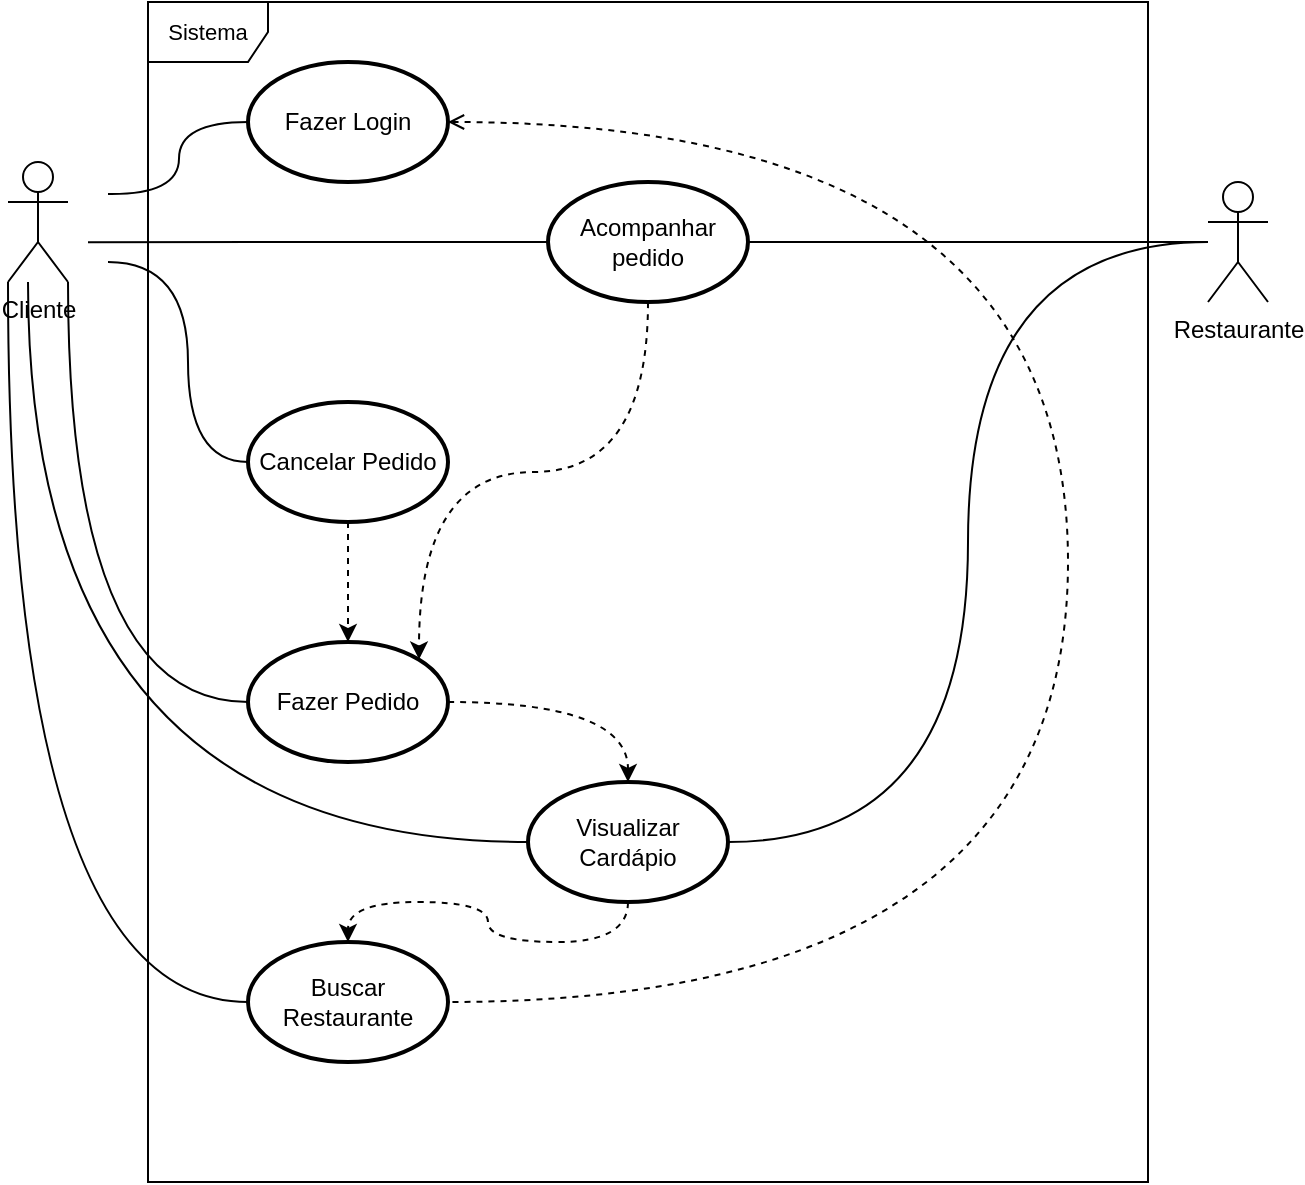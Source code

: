 <mxfile version="24.7.8" pages="2">
  <diagram name="Página-1" id="0_sa8bZa1m7TdgzrB1Im">
    <mxGraphModel dx="1050" dy="1738" grid="1" gridSize="10" guides="1" tooltips="1" connect="1" arrows="1" fold="1" page="1" pageScale="1" pageWidth="827" pageHeight="1169" math="0" shadow="0">
      <root>
        <mxCell id="0" />
        <mxCell id="1" parent="0" />
        <mxCell id="SnwS7Fh6BtuaRVd1c9n5-2" value="Cliente" style="shape=umlActor;verticalLabelPosition=bottom;verticalAlign=top;html=1;" parent="1" vertex="1">
          <mxGeometry x="80" y="60" width="30" height="60" as="geometry" />
        </mxCell>
        <mxCell id="SnwS7Fh6BtuaRVd1c9n5-3" value="Restaurante" style="shape=umlActor;verticalLabelPosition=bottom;verticalAlign=top;html=1;" parent="1" vertex="1">
          <mxGeometry x="680" y="70" width="30" height="60" as="geometry" />
        </mxCell>
        <mxCell id="SnwS7Fh6BtuaRVd1c9n5-9" value="Fazer Login" style="strokeWidth=2;html=1;shape=mxgraph.flowchart.start_1;whiteSpace=wrap;" parent="1" vertex="1">
          <mxGeometry x="200" y="10" width="100" height="60" as="geometry" />
        </mxCell>
        <mxCell id="SnwS7Fh6BtuaRVd1c9n5-15" style="edgeStyle=orthogonalEdgeStyle;rounded=0;orthogonalLoop=1;jettySize=auto;html=1;exitX=1;exitY=0.5;exitDx=0;exitDy=0;exitPerimeter=0;endArrow=none;endFill=0;" parent="1" source="SnwS7Fh6BtuaRVd1c9n5-10" target="SnwS7Fh6BtuaRVd1c9n5-3" edge="1">
          <mxGeometry relative="1" as="geometry" />
        </mxCell>
        <mxCell id="yMl6HhlhE6GvjKuFP51G-11" style="edgeStyle=orthogonalEdgeStyle;shape=connector;rounded=0;orthogonalLoop=1;jettySize=auto;html=1;exitX=0;exitY=0.5;exitDx=0;exitDy=0;exitPerimeter=0;strokeColor=default;align=center;verticalAlign=middle;fontFamily=Helvetica;fontSize=11;fontColor=default;labelBackgroundColor=default;endArrow=none;endFill=0;" parent="1" source="SnwS7Fh6BtuaRVd1c9n5-10" edge="1">
          <mxGeometry relative="1" as="geometry">
            <mxPoint x="120" y="100.167" as="targetPoint" />
          </mxGeometry>
        </mxCell>
        <mxCell id="SnwS7Fh6BtuaRVd1c9n5-10" value="Acompanhar pedido" style="strokeWidth=2;html=1;shape=mxgraph.flowchart.start_1;whiteSpace=wrap;" parent="1" vertex="1">
          <mxGeometry x="350" y="70" width="100" height="60" as="geometry" />
        </mxCell>
        <mxCell id="yMl6HhlhE6GvjKuFP51G-5" style="edgeStyle=orthogonalEdgeStyle;shape=connector;rounded=0;orthogonalLoop=1;jettySize=auto;html=1;exitX=1;exitY=0.5;exitDx=0;exitDy=0;exitPerimeter=0;strokeColor=default;align=center;verticalAlign=middle;fontFamily=Helvetica;fontSize=11;fontColor=default;labelBackgroundColor=default;endArrow=none;curved=1;endFill=0;" parent="1" source="SnwS7Fh6BtuaRVd1c9n5-11" edge="1">
          <mxGeometry relative="1" as="geometry">
            <mxPoint x="680" y="100" as="targetPoint" />
            <Array as="points">
              <mxPoint x="560" y="400" />
              <mxPoint x="560" y="100" />
            </Array>
          </mxGeometry>
        </mxCell>
        <mxCell id="SnwS7Fh6BtuaRVd1c9n5-11" value="Visualizar Cardápio" style="strokeWidth=2;html=1;shape=mxgraph.flowchart.start_1;whiteSpace=wrap;" parent="1" vertex="1">
          <mxGeometry x="340" y="370" width="100" height="60" as="geometry" />
        </mxCell>
        <mxCell id="SnwS7Fh6BtuaRVd1c9n5-12" value="Cancelar Pedido" style="strokeWidth=2;html=1;shape=mxgraph.flowchart.start_1;whiteSpace=wrap;" parent="1" vertex="1">
          <mxGeometry x="200" y="180" width="100" height="60" as="geometry" />
        </mxCell>
        <mxCell id="SnwS7Fh6BtuaRVd1c9n5-13" value="Fazer Pedido" style="strokeWidth=2;html=1;shape=mxgraph.flowchart.start_1;whiteSpace=wrap;" parent="1" vertex="1">
          <mxGeometry x="200" y="300" width="100" height="60" as="geometry" />
        </mxCell>
        <mxCell id="SnwS7Fh6BtuaRVd1c9n5-14" value="Buscar Restaurante" style="strokeWidth=2;html=1;shape=mxgraph.flowchart.start_1;whiteSpace=wrap;" parent="1" vertex="1">
          <mxGeometry x="200" y="450" width="100" height="60" as="geometry" />
        </mxCell>
        <mxCell id="yMl6HhlhE6GvjKuFP51G-1" style="edgeStyle=orthogonalEdgeStyle;shape=connector;rounded=0;orthogonalLoop=1;jettySize=auto;html=1;exitX=0;exitY=1;exitDx=0;exitDy=0;exitPerimeter=0;entryX=0;entryY=0.5;entryDx=0;entryDy=0;entryPerimeter=0;strokeColor=default;align=center;verticalAlign=middle;fontFamily=Helvetica;fontSize=11;fontColor=default;labelBackgroundColor=default;endArrow=none;curved=1;endFill=0;" parent="1" source="SnwS7Fh6BtuaRVd1c9n5-2" target="SnwS7Fh6BtuaRVd1c9n5-14" edge="1">
          <mxGeometry relative="1" as="geometry" />
        </mxCell>
        <mxCell id="yMl6HhlhE6GvjKuFP51G-2" style="edgeStyle=orthogonalEdgeStyle;shape=connector;rounded=0;orthogonalLoop=1;jettySize=auto;html=1;exitX=1;exitY=0.5;exitDx=0;exitDy=0;exitPerimeter=0;entryX=1;entryY=0.5;entryDx=0;entryDy=0;entryPerimeter=0;strokeColor=default;align=center;verticalAlign=middle;fontFamily=Helvetica;fontSize=11;fontColor=default;labelBackgroundColor=default;endArrow=none;curved=1;dashed=1;endFill=0;startArrow=open;startFill=0;" parent="1" source="SnwS7Fh6BtuaRVd1c9n5-9" target="SnwS7Fh6BtuaRVd1c9n5-14" edge="1">
          <mxGeometry relative="1" as="geometry">
            <Array as="points">
              <mxPoint x="610" y="40" />
              <mxPoint x="610" y="480" />
            </Array>
          </mxGeometry>
        </mxCell>
        <mxCell id="yMl6HhlhE6GvjKuFP51G-3" style="edgeStyle=orthogonalEdgeStyle;rounded=0;orthogonalLoop=1;jettySize=auto;html=1;entryX=0;entryY=0.5;entryDx=0;entryDy=0;entryPerimeter=0;strokeColor=default;align=center;verticalAlign=middle;fontFamily=Helvetica;fontSize=11;fontColor=default;labelBackgroundColor=default;endArrow=none;curved=1;endFill=0;" parent="1" source="SnwS7Fh6BtuaRVd1c9n5-2" target="SnwS7Fh6BtuaRVd1c9n5-11" edge="1">
          <mxGeometry relative="1" as="geometry">
            <Array as="points">
              <mxPoint x="90" y="400" />
            </Array>
          </mxGeometry>
        </mxCell>
        <mxCell id="yMl6HhlhE6GvjKuFP51G-4" style="edgeStyle=orthogonalEdgeStyle;shape=connector;rounded=0;orthogonalLoop=1;jettySize=auto;html=1;exitX=1;exitY=1;exitDx=0;exitDy=0;exitPerimeter=0;entryX=0;entryY=0.5;entryDx=0;entryDy=0;entryPerimeter=0;strokeColor=default;align=center;verticalAlign=middle;fontFamily=Helvetica;fontSize=11;fontColor=default;labelBackgroundColor=default;endArrow=none;curved=1;endFill=0;" parent="1" source="SnwS7Fh6BtuaRVd1c9n5-2" target="SnwS7Fh6BtuaRVd1c9n5-13" edge="1">
          <mxGeometry relative="1" as="geometry" />
        </mxCell>
        <mxCell id="yMl6HhlhE6GvjKuFP51G-6" style="edgeStyle=orthogonalEdgeStyle;shape=connector;rounded=0;orthogonalLoop=1;jettySize=auto;html=1;exitX=0.5;exitY=1;exitDx=0;exitDy=0;exitPerimeter=0;entryX=0.5;entryY=0;entryDx=0;entryDy=0;entryPerimeter=0;strokeColor=default;align=center;verticalAlign=middle;fontFamily=Helvetica;fontSize=11;fontColor=default;labelBackgroundColor=default;endArrow=classic;dashed=1;" parent="1" source="SnwS7Fh6BtuaRVd1c9n5-12" target="SnwS7Fh6BtuaRVd1c9n5-13" edge="1">
          <mxGeometry relative="1" as="geometry" />
        </mxCell>
        <mxCell id="yMl6HhlhE6GvjKuFP51G-7" style="edgeStyle=orthogonalEdgeStyle;shape=connector;rounded=0;orthogonalLoop=1;jettySize=auto;html=1;entryX=0;entryY=0.5;entryDx=0;entryDy=0;entryPerimeter=0;strokeColor=default;align=center;verticalAlign=middle;fontFamily=Helvetica;fontSize=11;fontColor=default;labelBackgroundColor=default;endArrow=none;curved=1;endFill=0;" parent="1" target="SnwS7Fh6BtuaRVd1c9n5-9" edge="1">
          <mxGeometry relative="1" as="geometry">
            <mxPoint x="130" y="76" as="sourcePoint" />
          </mxGeometry>
        </mxCell>
        <mxCell id="yMl6HhlhE6GvjKuFP51G-8" style="edgeStyle=orthogonalEdgeStyle;shape=connector;rounded=0;orthogonalLoop=1;jettySize=auto;html=1;exitX=0;exitY=0.5;exitDx=0;exitDy=0;exitPerimeter=0;strokeColor=default;align=center;verticalAlign=middle;fontFamily=Helvetica;fontSize=11;fontColor=default;labelBackgroundColor=default;endArrow=none;elbow=vertical;curved=1;endFill=0;" parent="1" source="SnwS7Fh6BtuaRVd1c9n5-12" edge="1">
          <mxGeometry relative="1" as="geometry">
            <mxPoint x="130" y="110" as="targetPoint" />
            <Array as="points">
              <mxPoint x="170" y="210" />
              <mxPoint x="170" y="110" />
            </Array>
          </mxGeometry>
        </mxCell>
        <mxCell id="yMl6HhlhE6GvjKuFP51G-9" style="edgeStyle=orthogonalEdgeStyle;shape=connector;rounded=0;orthogonalLoop=1;jettySize=auto;html=1;exitX=1;exitY=0.5;exitDx=0;exitDy=0;exitPerimeter=0;entryX=0.5;entryY=0;entryDx=0;entryDy=0;entryPerimeter=0;strokeColor=default;align=center;verticalAlign=middle;fontFamily=Helvetica;fontSize=11;fontColor=default;labelBackgroundColor=default;endArrow=classic;curved=1;dashed=1;" parent="1" source="SnwS7Fh6BtuaRVd1c9n5-13" target="SnwS7Fh6BtuaRVd1c9n5-11" edge="1">
          <mxGeometry relative="1" as="geometry" />
        </mxCell>
        <mxCell id="yMl6HhlhE6GvjKuFP51G-10" style="edgeStyle=orthogonalEdgeStyle;shape=connector;rounded=0;orthogonalLoop=1;jettySize=auto;html=1;exitX=0.5;exitY=1;exitDx=0;exitDy=0;exitPerimeter=0;entryX=0.5;entryY=0;entryDx=0;entryDy=0;entryPerimeter=0;strokeColor=default;align=center;verticalAlign=middle;fontFamily=Helvetica;fontSize=11;fontColor=default;labelBackgroundColor=default;endArrow=classic;curved=1;dashed=1;" parent="1" source="SnwS7Fh6BtuaRVd1c9n5-11" target="SnwS7Fh6BtuaRVd1c9n5-14" edge="1">
          <mxGeometry relative="1" as="geometry" />
        </mxCell>
        <mxCell id="yMl6HhlhE6GvjKuFP51G-12" style="edgeStyle=orthogonalEdgeStyle;shape=connector;rounded=0;orthogonalLoop=1;jettySize=auto;html=1;exitX=0.5;exitY=1;exitDx=0;exitDy=0;exitPerimeter=0;entryX=0.855;entryY=0.145;entryDx=0;entryDy=0;entryPerimeter=0;strokeColor=default;align=center;verticalAlign=middle;fontFamily=Helvetica;fontSize=11;fontColor=default;labelBackgroundColor=default;endArrow=classic;curved=1;dashed=1;" parent="1" source="SnwS7Fh6BtuaRVd1c9n5-10" target="SnwS7Fh6BtuaRVd1c9n5-13" edge="1">
          <mxGeometry relative="1" as="geometry" />
        </mxCell>
        <mxCell id="yMl6HhlhE6GvjKuFP51G-13" value="Sistema" style="shape=umlFrame;whiteSpace=wrap;html=1;pointerEvents=0;fontFamily=Helvetica;fontSize=11;fontColor=default;labelBackgroundColor=default;" parent="1" vertex="1">
          <mxGeometry x="150" y="-20" width="500" height="590" as="geometry" />
        </mxCell>
      </root>
    </mxGraphModel>
  </diagram>
  <diagram id="_x9jlkpuxNIb8x18hPlt" name="Página-2">
    <mxGraphModel dx="1050" dy="569" grid="1" gridSize="10" guides="1" tooltips="1" connect="1" arrows="1" fold="1" page="1" pageScale="1" pageWidth="827" pageHeight="1169" math="0" shadow="0">
      <root>
        <mxCell id="0" />
        <mxCell id="1" parent="0" />
      </root>
    </mxGraphModel>
  </diagram>
</mxfile>
